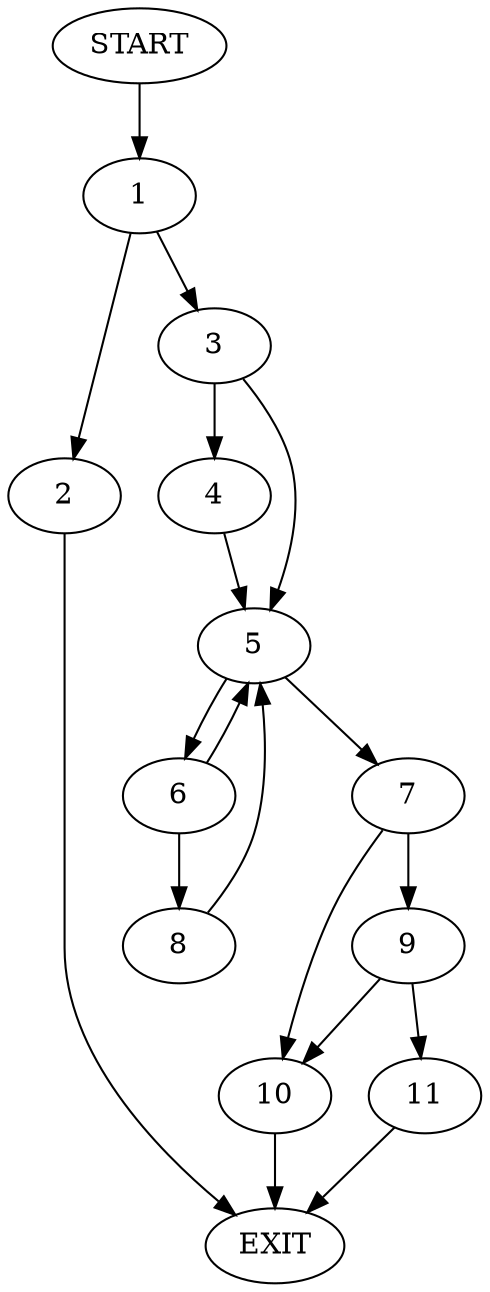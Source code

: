 digraph {
0 [label="START"]
12 [label="EXIT"]
0 -> 1
1 -> 2
1 -> 3
2 -> 12
3 -> 4
3 -> 5
4 -> 5
5 -> 6
5 -> 7
6 -> 8
6 -> 5
7 -> 9
7 -> 10
8 -> 5
10 -> 12
9 -> 11
9 -> 10
11 -> 12
}
